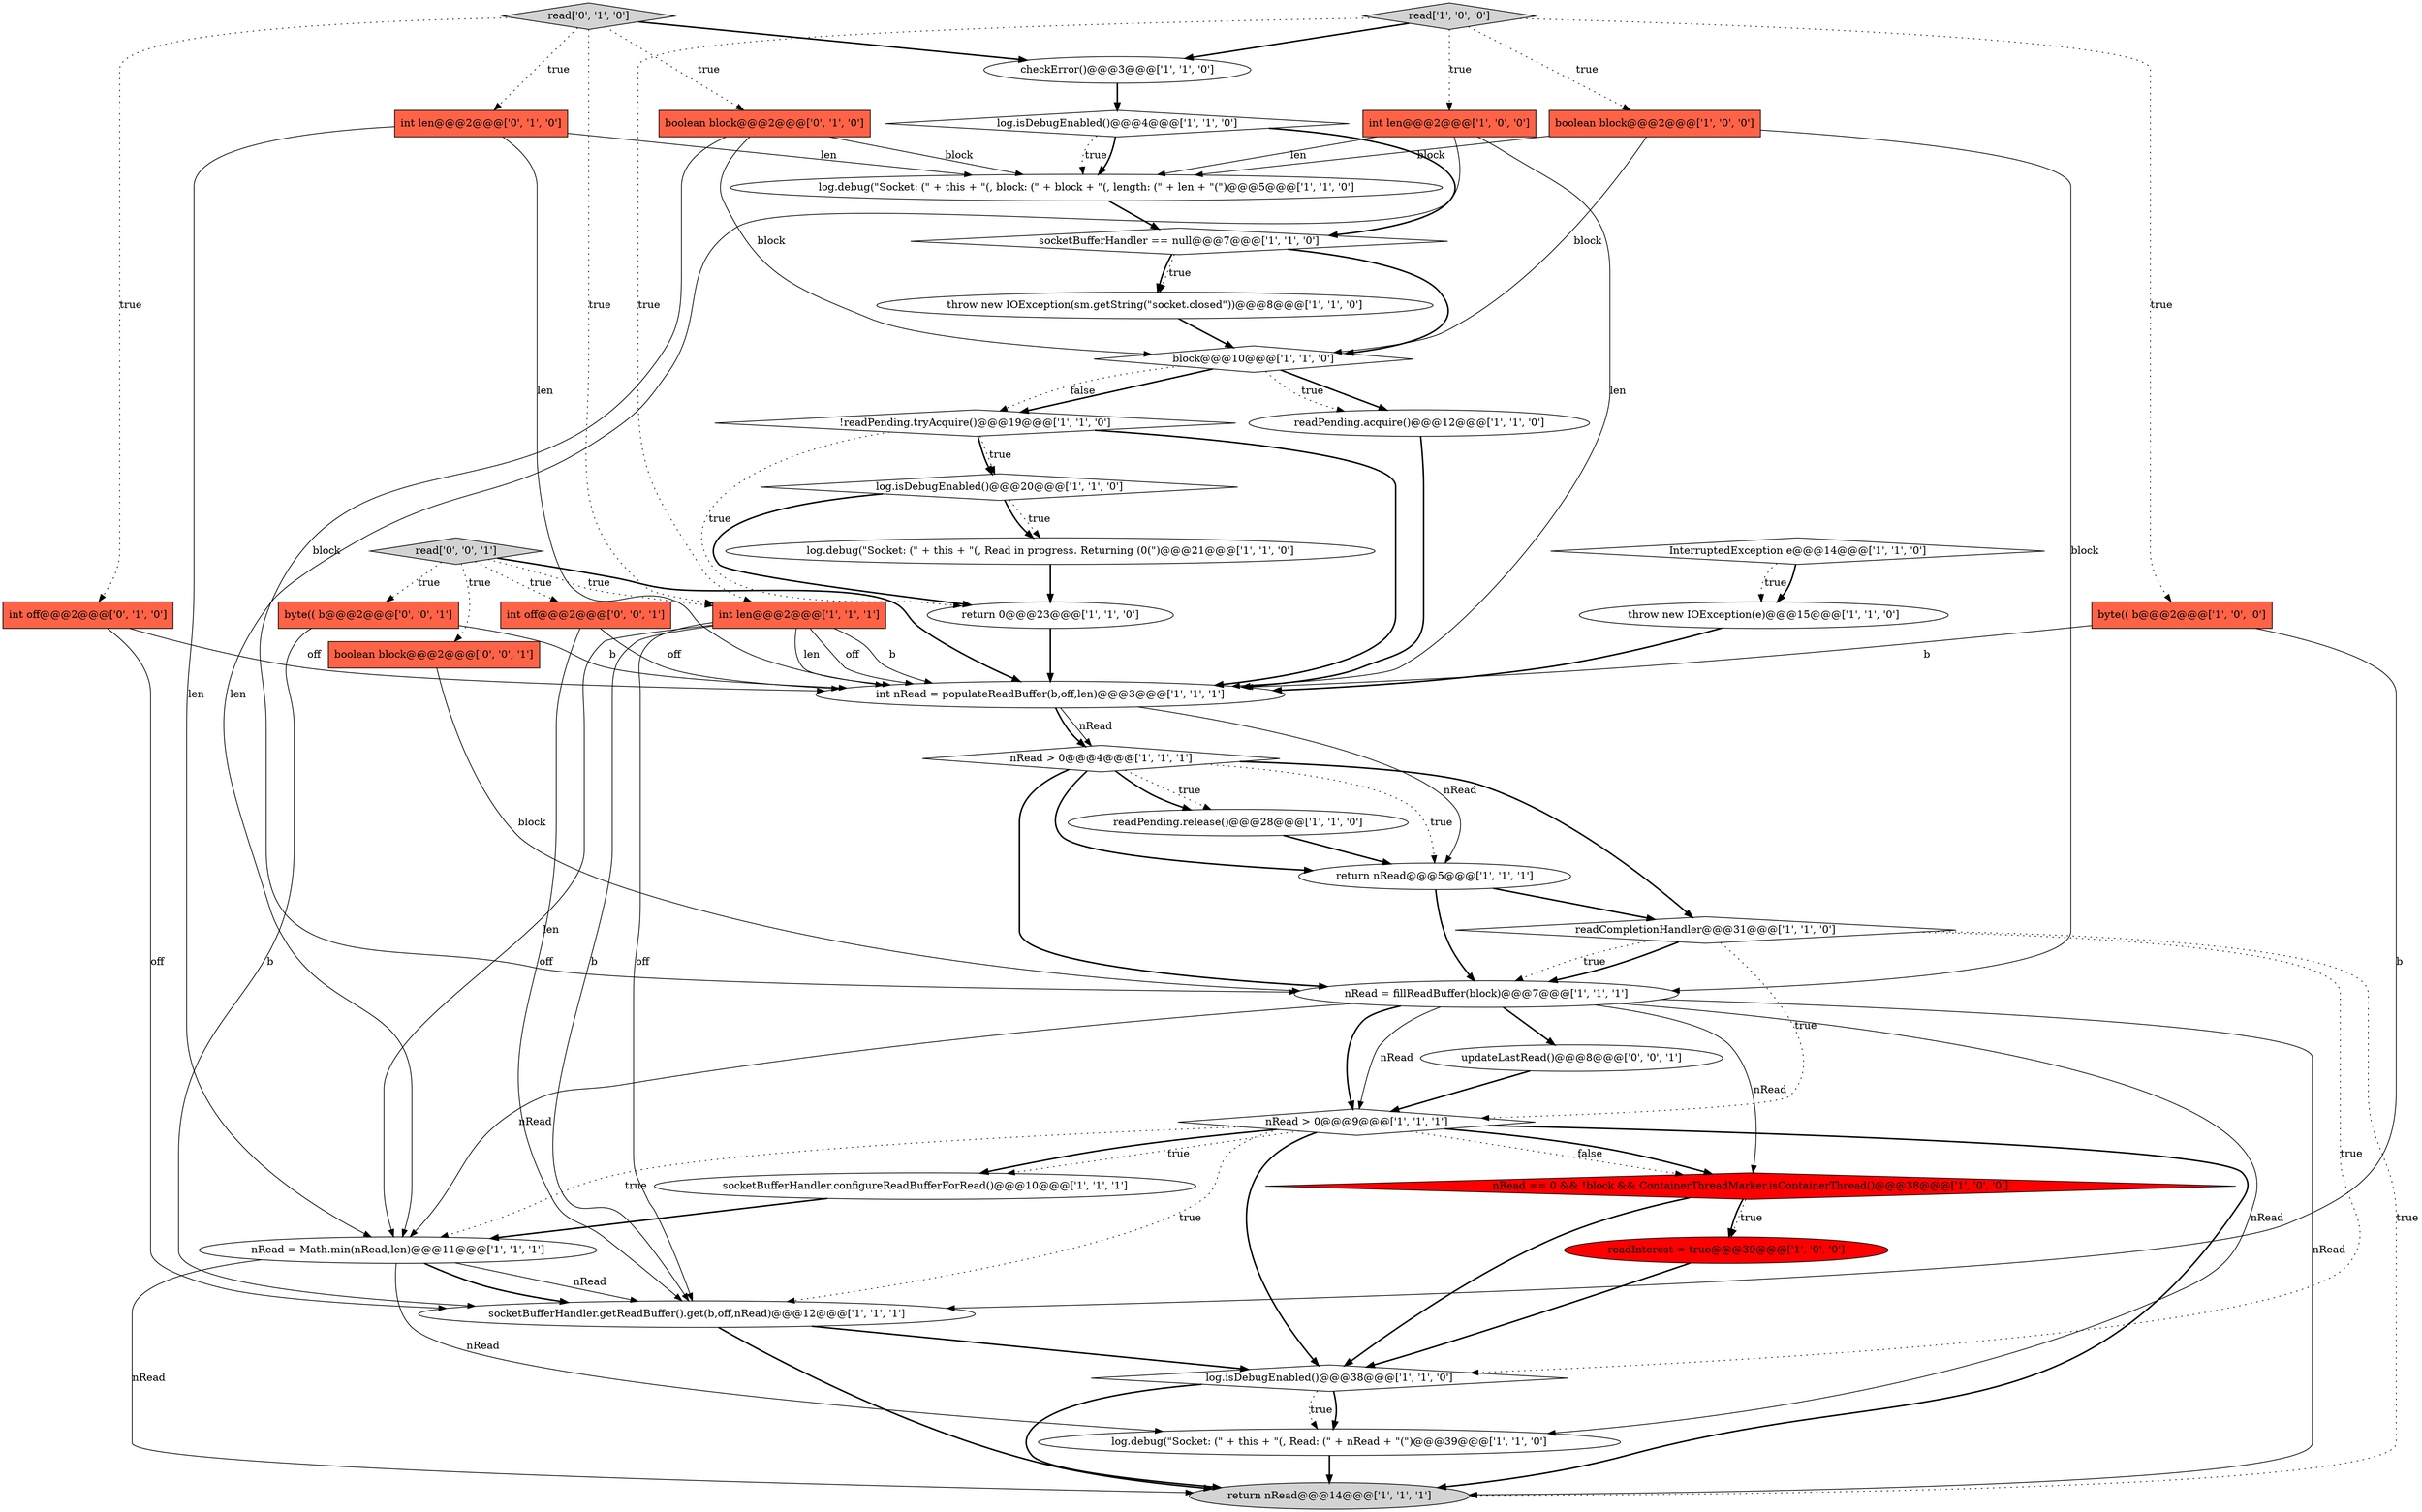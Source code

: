 digraph {
2 [style = filled, label = "readPending.acquire()@@@12@@@['1', '1', '0']", fillcolor = white, shape = ellipse image = "AAA0AAABBB1BBB"];
24 [style = filled, label = "nRead == 0 && !block && ContainerThreadMarker.isContainerThread()@@@38@@@['1', '0', '0']", fillcolor = red, shape = diamond image = "AAA1AAABBB1BBB"];
39 [style = filled, label = "int off@@@2@@@['0', '0', '1']", fillcolor = tomato, shape = box image = "AAA0AAABBB3BBB"];
19 [style = filled, label = "byte(( b@@@2@@@['1', '0', '0']", fillcolor = tomato, shape = box image = "AAA0AAABBB1BBB"];
25 [style = filled, label = "read['1', '0', '0']", fillcolor = lightgray, shape = diamond image = "AAA0AAABBB1BBB"];
35 [style = filled, label = "int off@@@2@@@['0', '1', '0']", fillcolor = tomato, shape = box image = "AAA0AAABBB2BBB"];
22 [style = filled, label = "nRead = fillReadBuffer(block)@@@7@@@['1', '1', '1']", fillcolor = white, shape = ellipse image = "AAA0AAABBB1BBB"];
40 [style = filled, label = "updateLastRead()@@@8@@@['0', '0', '1']", fillcolor = white, shape = ellipse image = "AAA0AAABBB3BBB"];
14 [style = filled, label = "!readPending.tryAcquire()@@@19@@@['1', '1', '0']", fillcolor = white, shape = diamond image = "AAA0AAABBB1BBB"];
15 [style = filled, label = "nRead > 0@@@9@@@['1', '1', '1']", fillcolor = white, shape = diamond image = "AAA0AAABBB1BBB"];
37 [style = filled, label = "byte(( b@@@2@@@['0', '0', '1']", fillcolor = tomato, shape = box image = "AAA0AAABBB3BBB"];
7 [style = filled, label = "InterruptedException e@@@14@@@['1', '1', '0']", fillcolor = white, shape = diamond image = "AAA0AAABBB1BBB"];
34 [style = filled, label = "read['0', '1', '0']", fillcolor = lightgray, shape = diamond image = "AAA0AAABBB2BBB"];
36 [style = filled, label = "boolean block@@@2@@@['0', '1', '0']", fillcolor = tomato, shape = box image = "AAA0AAABBB2BBB"];
28 [style = filled, label = "boolean block@@@2@@@['1', '0', '0']", fillcolor = tomato, shape = box image = "AAA0AAABBB1BBB"];
20 [style = filled, label = "int len@@@2@@@['1', '0', '0']", fillcolor = tomato, shape = box image = "AAA0AAABBB1BBB"];
33 [style = filled, label = "int len@@@2@@@['0', '1', '0']", fillcolor = tomato, shape = box image = "AAA0AAABBB2BBB"];
5 [style = filled, label = "return nRead@@@5@@@['1', '1', '1']", fillcolor = white, shape = ellipse image = "AAA0AAABBB1BBB"];
13 [style = filled, label = "throw new IOException(e)@@@15@@@['1', '1', '0']", fillcolor = white, shape = ellipse image = "AAA0AAABBB1BBB"];
11 [style = filled, label = "return 0@@@23@@@['1', '1', '0']", fillcolor = white, shape = ellipse image = "AAA0AAABBB1BBB"];
1 [style = filled, label = "log.isDebugEnabled()@@@4@@@['1', '1', '0']", fillcolor = white, shape = diamond image = "AAA0AAABBB1BBB"];
16 [style = filled, label = "log.debug(\"Socket: (\" + this + \"(, Read in progress. Returning (0(\")@@@21@@@['1', '1', '0']", fillcolor = white, shape = ellipse image = "AAA0AAABBB1BBB"];
23 [style = filled, label = "socketBufferHandler.getReadBuffer().get(b,off,nRead)@@@12@@@['1', '1', '1']", fillcolor = white, shape = ellipse image = "AAA0AAABBB1BBB"];
3 [style = filled, label = "log.debug(\"Socket: (\" + this + \"(, block: (\" + block + \"(, length: (\" + len + \"(\")@@@5@@@['1', '1', '0']", fillcolor = white, shape = ellipse image = "AAA0AAABBB1BBB"];
9 [style = filled, label = "socketBufferHandler == null@@@7@@@['1', '1', '0']", fillcolor = white, shape = diamond image = "AAA0AAABBB1BBB"];
10 [style = filled, label = "checkError()@@@3@@@['1', '1', '0']", fillcolor = white, shape = ellipse image = "AAA0AAABBB1BBB"];
29 [style = filled, label = "return nRead@@@14@@@['1', '1', '1']", fillcolor = lightgray, shape = ellipse image = "AAA0AAABBB1BBB"];
18 [style = filled, label = "int nRead = populateReadBuffer(b,off,len)@@@3@@@['1', '1', '1']", fillcolor = white, shape = ellipse image = "AAA0AAABBB1BBB"];
30 [style = filled, label = "int len@@@2@@@['1', '1', '1']", fillcolor = tomato, shape = box image = "AAA0AAABBB1BBB"];
6 [style = filled, label = "throw new IOException(sm.getString(\"socket.closed\"))@@@8@@@['1', '1', '0']", fillcolor = white, shape = ellipse image = "AAA0AAABBB1BBB"];
38 [style = filled, label = "boolean block@@@2@@@['0', '0', '1']", fillcolor = tomato, shape = box image = "AAA0AAABBB3BBB"];
4 [style = filled, label = "readCompletionHandler@@@31@@@['1', '1', '0']", fillcolor = white, shape = diamond image = "AAA0AAABBB1BBB"];
41 [style = filled, label = "read['0', '0', '1']", fillcolor = lightgray, shape = diamond image = "AAA0AAABBB3BBB"];
0 [style = filled, label = "log.isDebugEnabled()@@@38@@@['1', '1', '0']", fillcolor = white, shape = diamond image = "AAA0AAABBB1BBB"];
31 [style = filled, label = "block@@@10@@@['1', '1', '0']", fillcolor = white, shape = diamond image = "AAA0AAABBB1BBB"];
26 [style = filled, label = "log.isDebugEnabled()@@@20@@@['1', '1', '0']", fillcolor = white, shape = diamond image = "AAA0AAABBB1BBB"];
27 [style = filled, label = "readInterest = true@@@39@@@['1', '0', '0']", fillcolor = red, shape = ellipse image = "AAA1AAABBB1BBB"];
8 [style = filled, label = "nRead = Math.min(nRead,len)@@@11@@@['1', '1', '1']", fillcolor = white, shape = ellipse image = "AAA0AAABBB1BBB"];
17 [style = filled, label = "log.debug(\"Socket: (\" + this + \"(, Read: (\" + nRead + \"(\")@@@39@@@['1', '1', '0']", fillcolor = white, shape = ellipse image = "AAA0AAABBB1BBB"];
21 [style = filled, label = "readPending.release()@@@28@@@['1', '1', '0']", fillcolor = white, shape = ellipse image = "AAA0AAABBB1BBB"];
12 [style = filled, label = "socketBufferHandler.configureReadBufferForRead()@@@10@@@['1', '1', '1']", fillcolor = white, shape = ellipse image = "AAA0AAABBB1BBB"];
32 [style = filled, label = "nRead > 0@@@4@@@['1', '1', '1']", fillcolor = white, shape = diamond image = "AAA0AAABBB1BBB"];
32->22 [style = bold, label=""];
22->15 [style = bold, label=""];
14->26 [style = dotted, label="true"];
40->15 [style = bold, label=""];
39->18 [style = solid, label="off"];
25->28 [style = dotted, label="true"];
24->27 [style = dotted, label="true"];
41->38 [style = dotted, label="true"];
26->11 [style = bold, label=""];
9->6 [style = bold, label=""];
1->3 [style = dotted, label="true"];
23->29 [style = bold, label=""];
15->8 [style = dotted, label="true"];
30->23 [style = solid, label="off"];
20->3 [style = solid, label="len"];
22->17 [style = solid, label="nRead"];
18->32 [style = solid, label="nRead"];
15->0 [style = bold, label=""];
30->18 [style = solid, label="off"];
18->32 [style = bold, label=""];
22->8 [style = solid, label="nRead"];
14->11 [style = dotted, label="true"];
25->10 [style = bold, label=""];
26->16 [style = dotted, label="true"];
32->4 [style = bold, label=""];
37->18 [style = solid, label="b"];
35->18 [style = solid, label="off"];
30->8 [style = solid, label="len"];
25->19 [style = dotted, label="true"];
24->27 [style = bold, label=""];
30->18 [style = solid, label="b"];
31->14 [style = bold, label=""];
28->3 [style = solid, label="block"];
8->23 [style = bold, label=""];
27->0 [style = bold, label=""];
24->0 [style = bold, label=""];
0->17 [style = bold, label=""];
7->13 [style = dotted, label="true"];
33->8 [style = solid, label="len"];
4->0 [style = dotted, label="true"];
2->18 [style = bold, label=""];
31->2 [style = bold, label=""];
0->29 [style = bold, label=""];
32->5 [style = dotted, label="true"];
15->24 [style = dotted, label="false"];
8->23 [style = solid, label="nRead"];
30->18 [style = solid, label="len"];
11->18 [style = bold, label=""];
26->16 [style = bold, label=""];
4->22 [style = dotted, label="true"];
25->20 [style = dotted, label="true"];
28->31 [style = solid, label="block"];
15->12 [style = dotted, label="true"];
14->18 [style = bold, label=""];
15->12 [style = bold, label=""];
10->1 [style = bold, label=""];
5->22 [style = bold, label=""];
35->23 [style = solid, label="off"];
4->22 [style = bold, label=""];
15->29 [style = bold, label=""];
13->18 [style = bold, label=""];
39->23 [style = solid, label="off"];
41->30 [style = dotted, label="true"];
30->23 [style = solid, label="b"];
19->23 [style = solid, label="b"];
9->31 [style = bold, label=""];
22->29 [style = solid, label="nRead"];
34->36 [style = dotted, label="true"];
1->3 [style = bold, label=""];
4->15 [style = dotted, label="true"];
41->37 [style = dotted, label="true"];
23->0 [style = bold, label=""];
1->9 [style = bold, label=""];
4->29 [style = dotted, label="true"];
3->9 [style = bold, label=""];
21->5 [style = bold, label=""];
36->31 [style = solid, label="block"];
34->35 [style = dotted, label="true"];
12->8 [style = bold, label=""];
36->22 [style = solid, label="block"];
36->3 [style = solid, label="block"];
5->4 [style = bold, label=""];
34->33 [style = dotted, label="true"];
37->23 [style = solid, label="b"];
31->2 [style = dotted, label="true"];
15->23 [style = dotted, label="true"];
34->30 [style = dotted, label="true"];
41->18 [style = bold, label=""];
22->24 [style = solid, label="nRead"];
28->22 [style = solid, label="block"];
22->40 [style = bold, label=""];
7->13 [style = bold, label=""];
32->5 [style = bold, label=""];
32->21 [style = bold, label=""];
31->14 [style = dotted, label="false"];
16->11 [style = bold, label=""];
32->21 [style = dotted, label="true"];
41->39 [style = dotted, label="true"];
9->6 [style = dotted, label="true"];
34->10 [style = bold, label=""];
19->18 [style = solid, label="b"];
20->18 [style = solid, label="len"];
33->3 [style = solid, label="len"];
38->22 [style = solid, label="block"];
14->26 [style = bold, label=""];
20->8 [style = solid, label="len"];
18->5 [style = solid, label="nRead"];
22->15 [style = solid, label="nRead"];
6->31 [style = bold, label=""];
8->29 [style = solid, label="nRead"];
15->24 [style = bold, label=""];
8->17 [style = solid, label="nRead"];
33->18 [style = solid, label="len"];
0->17 [style = dotted, label="true"];
17->29 [style = bold, label=""];
25->30 [style = dotted, label="true"];
}
